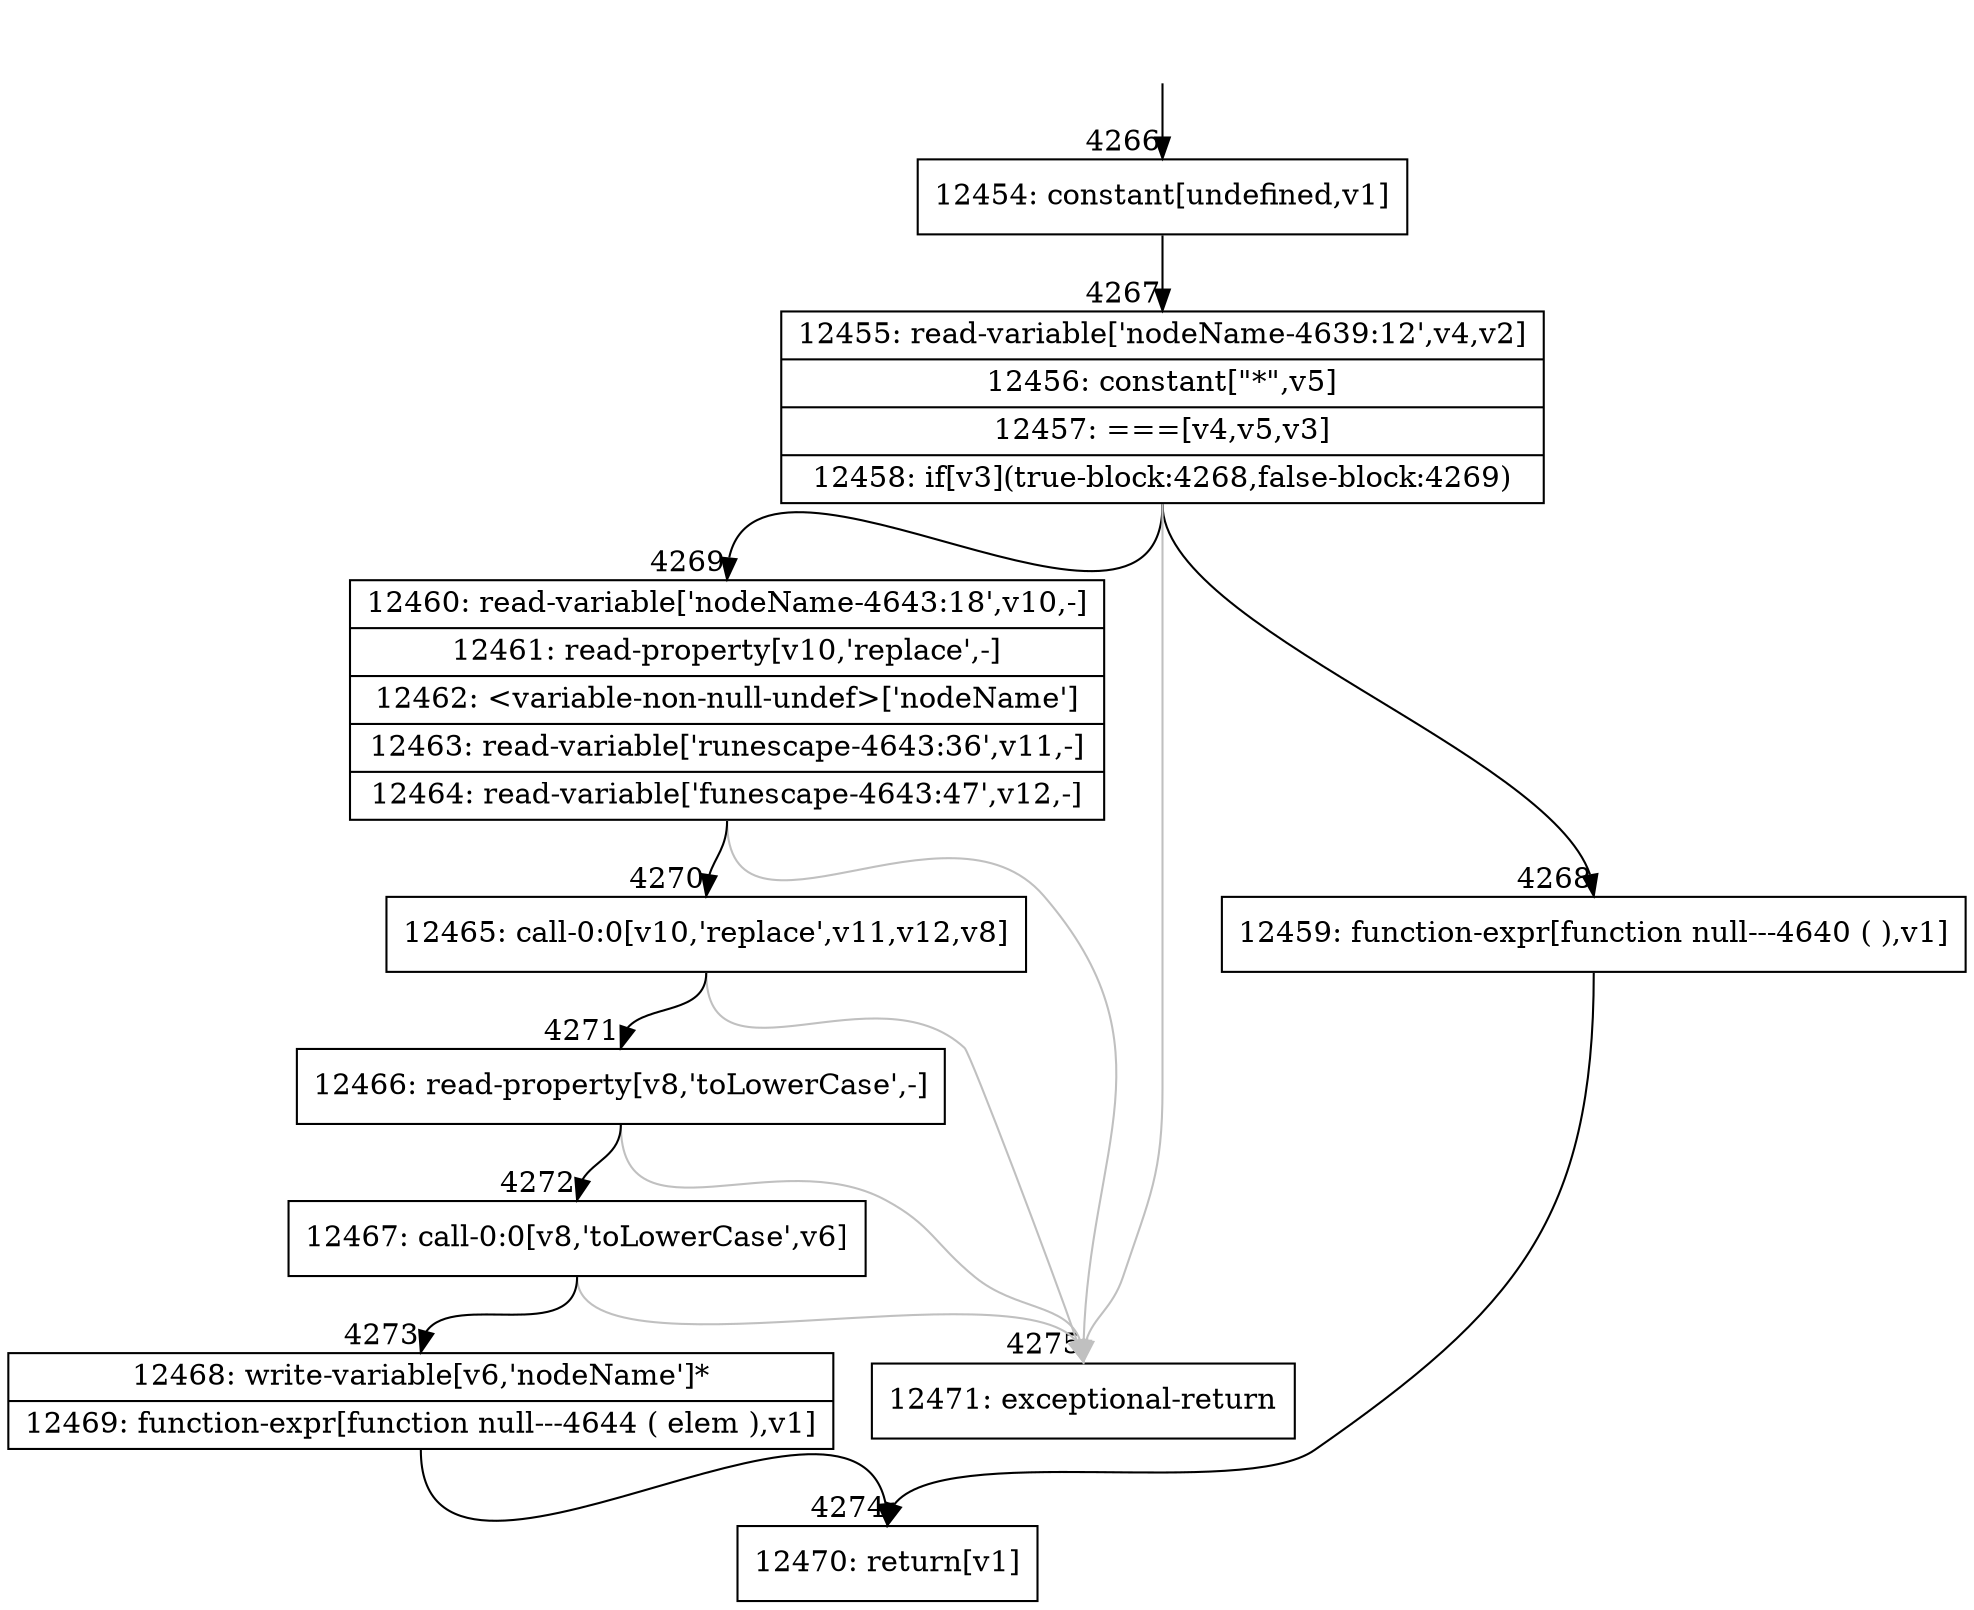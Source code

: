 digraph {
rankdir="TD"
BB_entry276[shape=none,label=""];
BB_entry276 -> BB4266 [tailport=s, headport=n, headlabel="    4266"]
BB4266 [shape=record label="{12454: constant[undefined,v1]}" ] 
BB4266 -> BB4267 [tailport=s, headport=n, headlabel="      4267"]
BB4267 [shape=record label="{12455: read-variable['nodeName-4639:12',v4,v2]|12456: constant[\"*\",v5]|12457: ===[v4,v5,v3]|12458: if[v3](true-block:4268,false-block:4269)}" ] 
BB4267 -> BB4268 [tailport=s, headport=n, headlabel="      4268"]
BB4267 -> BB4269 [tailport=s, headport=n, headlabel="      4269"]
BB4267 -> BB4275 [tailport=s, headport=n, color=gray, headlabel="      4275"]
BB4268 [shape=record label="{12459: function-expr[function null---4640 ( ),v1]}" ] 
BB4268 -> BB4274 [tailport=s, headport=n, headlabel="      4274"]
BB4269 [shape=record label="{12460: read-variable['nodeName-4643:18',v10,-]|12461: read-property[v10,'replace',-]|12462: \<variable-non-null-undef\>['nodeName']|12463: read-variable['runescape-4643:36',v11,-]|12464: read-variable['funescape-4643:47',v12,-]}" ] 
BB4269 -> BB4270 [tailport=s, headport=n, headlabel="      4270"]
BB4269 -> BB4275 [tailport=s, headport=n, color=gray]
BB4270 [shape=record label="{12465: call-0:0[v10,'replace',v11,v12,v8]}" ] 
BB4270 -> BB4271 [tailport=s, headport=n, headlabel="      4271"]
BB4270 -> BB4275 [tailport=s, headport=n, color=gray]
BB4271 [shape=record label="{12466: read-property[v8,'toLowerCase',-]}" ] 
BB4271 -> BB4272 [tailport=s, headport=n, headlabel="      4272"]
BB4271 -> BB4275 [tailport=s, headport=n, color=gray]
BB4272 [shape=record label="{12467: call-0:0[v8,'toLowerCase',v6]}" ] 
BB4272 -> BB4273 [tailport=s, headport=n, headlabel="      4273"]
BB4272 -> BB4275 [tailport=s, headport=n, color=gray]
BB4273 [shape=record label="{12468: write-variable[v6,'nodeName']*|12469: function-expr[function null---4644 ( elem ),v1]}" ] 
BB4273 -> BB4274 [tailport=s, headport=n]
BB4274 [shape=record label="{12470: return[v1]}" ] 
BB4275 [shape=record label="{12471: exceptional-return}" ] 
}
